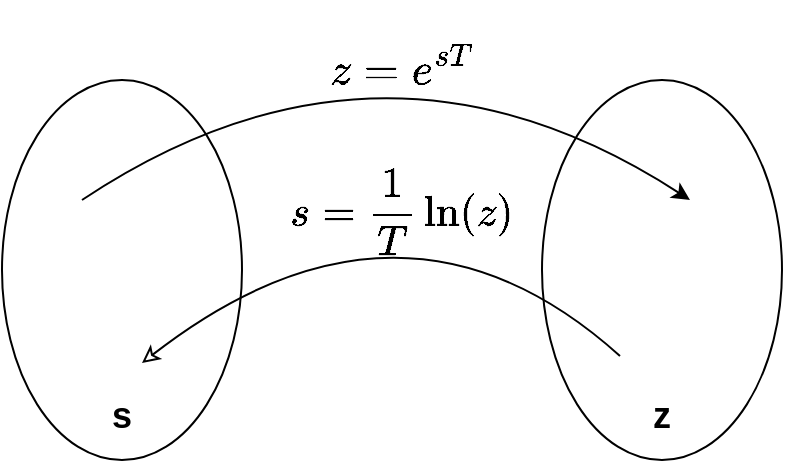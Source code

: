 <mxfile version="24.4.8" type="device">
  <diagram name="Página-1" id="kE4jSKe3oztrGJUC4F_u">
    <mxGraphModel dx="1231" dy="792" grid="1" gridSize="10" guides="1" tooltips="1" connect="1" arrows="1" fold="1" page="1" pageScale="1" pageWidth="827" pageHeight="1169" math="1" shadow="0">
      <root>
        <mxCell id="0" />
        <mxCell id="1" parent="0" />
        <mxCell id="X14nVRqH4kQUv8Vicz0R-9" value="" style="group" vertex="1" connectable="0" parent="1">
          <mxGeometry x="170" y="60" width="390" height="230" as="geometry" />
        </mxCell>
        <mxCell id="X14nVRqH4kQUv8Vicz0R-1" value="&lt;h2&gt;&lt;br&gt;&lt;/h2&gt;&lt;h2&gt;&lt;br&gt;&lt;/h2&gt;&lt;h2&gt;&lt;br&gt;&lt;/h2&gt;&lt;h2&gt;&lt;br&gt;&lt;/h2&gt;&lt;h2&gt;s&lt;/h2&gt;" style="ellipse;whiteSpace=wrap;html=1;" vertex="1" parent="X14nVRqH4kQUv8Vicz0R-9">
          <mxGeometry y="40" width="120" height="190" as="geometry" />
        </mxCell>
        <mxCell id="X14nVRqH4kQUv8Vicz0R-2" value="&lt;h2&gt;&lt;br&gt;&lt;/h2&gt;&lt;h2&gt;&lt;br&gt;&lt;/h2&gt;&lt;h2&gt;&lt;br&gt;&lt;/h2&gt;&lt;h2&gt;&lt;br&gt;&lt;/h2&gt;&lt;h2&gt;z&lt;/h2&gt;" style="ellipse;whiteSpace=wrap;html=1;" vertex="1" parent="X14nVRqH4kQUv8Vicz0R-9">
          <mxGeometry x="270" y="40" width="120" height="190" as="geometry" />
        </mxCell>
        <mxCell id="X14nVRqH4kQUv8Vicz0R-3" value="" style="endArrow=classic;html=1;rounded=0;curved=1;" edge="1" parent="X14nVRqH4kQUv8Vicz0R-9">
          <mxGeometry width="50" height="50" relative="1" as="geometry">
            <mxPoint x="40" y="100" as="sourcePoint" />
            <mxPoint x="344" y="100" as="targetPoint" />
            <Array as="points">
              <mxPoint x="190" />
            </Array>
          </mxGeometry>
        </mxCell>
        <mxCell id="X14nVRqH4kQUv8Vicz0R-4" value="" style="endArrow=none;html=1;rounded=0;curved=1;startArrow=classic;startFill=0;endFill=0;" edge="1" parent="X14nVRqH4kQUv8Vicz0R-9">
          <mxGeometry width="50" height="50" relative="1" as="geometry">
            <mxPoint x="70" y="181.5" as="sourcePoint" />
            <mxPoint x="309" y="178" as="targetPoint" />
            <Array as="points">
              <mxPoint x="200" y="80" />
            </Array>
          </mxGeometry>
        </mxCell>
        <mxCell id="X14nVRqH4kQUv8Vicz0R-5" value="$$z=e^{sT}$$" style="text;html=1;align=center;verticalAlign=middle;whiteSpace=wrap;rounded=0;fontSize=19;" vertex="1" parent="X14nVRqH4kQUv8Vicz0R-9">
          <mxGeometry x="170" y="20" width="60" height="30" as="geometry" />
        </mxCell>
        <mxCell id="X14nVRqH4kQUv8Vicz0R-7" value="$$s=\dfrac{1}{T}\,\ln(z)$$" style="text;html=1;align=center;verticalAlign=middle;whiteSpace=wrap;rounded=0;fontSize=18;" vertex="1" parent="X14nVRqH4kQUv8Vicz0R-9">
          <mxGeometry x="170" y="90" width="60" height="30" as="geometry" />
        </mxCell>
      </root>
    </mxGraphModel>
  </diagram>
</mxfile>
